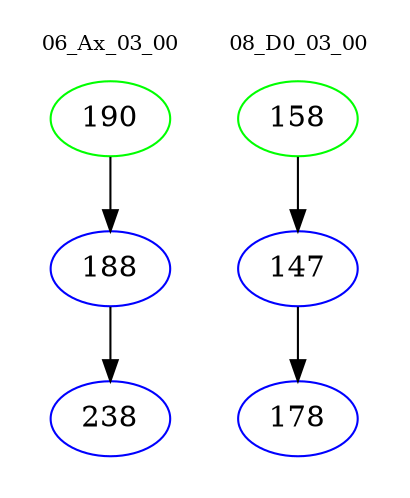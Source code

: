 digraph{
subgraph cluster_0 {
color = white
label = "06_Ax_03_00";
fontsize=10;
T0_190 [label="190", color="green"]
T0_190 -> T0_188 [color="black"]
T0_188 [label="188", color="blue"]
T0_188 -> T0_238 [color="black"]
T0_238 [label="238", color="blue"]
}
subgraph cluster_1 {
color = white
label = "08_D0_03_00";
fontsize=10;
T1_158 [label="158", color="green"]
T1_158 -> T1_147 [color="black"]
T1_147 [label="147", color="blue"]
T1_147 -> T1_178 [color="black"]
T1_178 [label="178", color="blue"]
}
}
